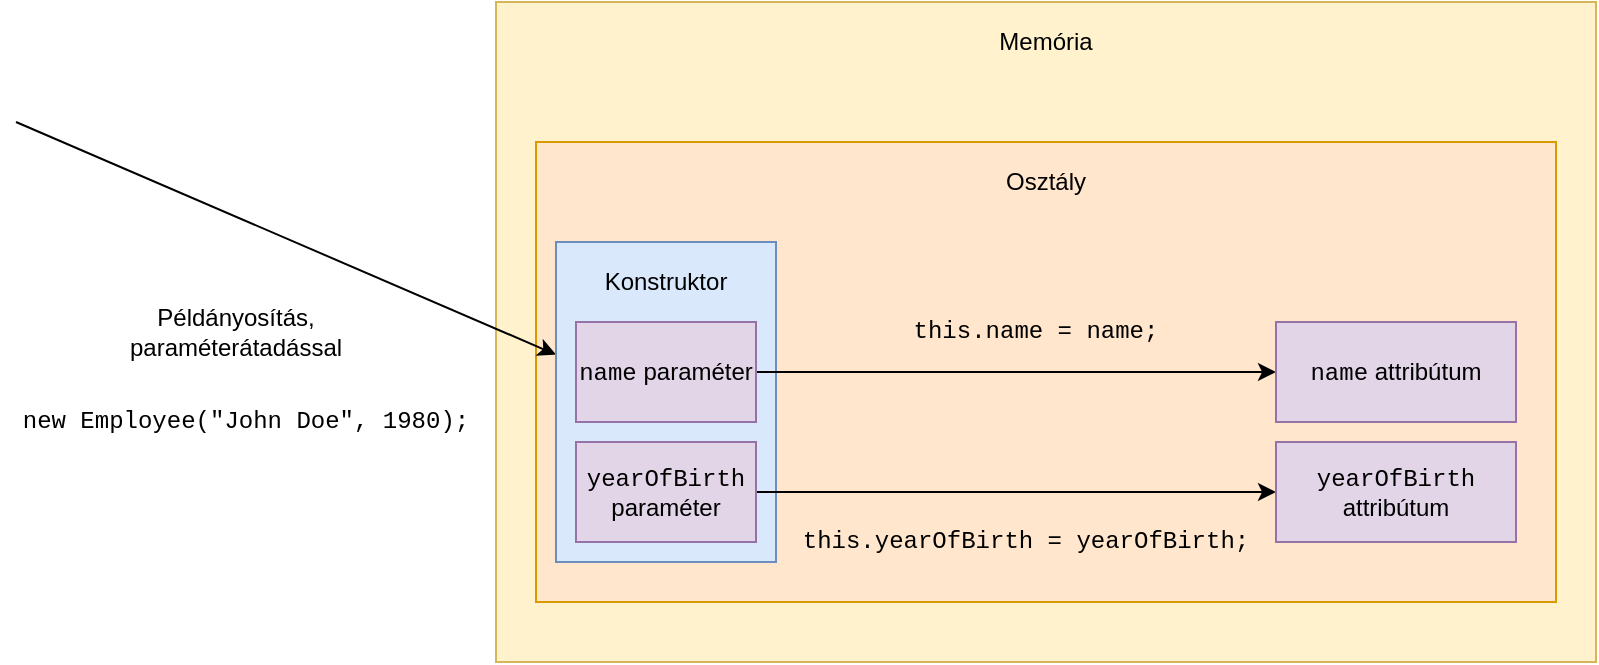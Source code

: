 <mxfile version="13.7.7" type="device"><diagram id="4S4_KEjgCw5SGXqeDtyQ" name="Page-1"><mxGraphModel dx="1995" dy="1136" grid="1" gridSize="10" guides="1" tooltips="1" connect="1" arrows="1" fold="1" page="1" pageScale="1" pageWidth="850" pageHeight="1100" math="0" shadow="0"><root><mxCell id="0"/><mxCell id="1" parent="0"/><mxCell id="xVbiBir10RYC7k_NEnaW-2" value="" style="rounded=0;whiteSpace=wrap;html=1;fillColor=#fff2cc;strokeColor=#d6b656;" vertex="1" parent="1"><mxGeometry x="280" y="80" width="550" height="330" as="geometry"/></mxCell><mxCell id="xVbiBir10RYC7k_NEnaW-1" value="" style="rounded=0;whiteSpace=wrap;html=1;fillColor=#ffe6cc;strokeColor=#d79b00;" vertex="1" parent="1"><mxGeometry x="300" y="150" width="510" height="230" as="geometry"/></mxCell><mxCell id="xVbiBir10RYC7k_NEnaW-3" value="" style="endArrow=classic;html=1;" edge="1" parent="1" target="xVbiBir10RYC7k_NEnaW-4"><mxGeometry width="50" height="50" relative="1" as="geometry"><mxPoint x="40" y="140" as="sourcePoint"/><mxPoint x="180" y="220" as="targetPoint"/></mxGeometry></mxCell><mxCell id="xVbiBir10RYC7k_NEnaW-4" value="" style="rounded=0;whiteSpace=wrap;html=1;fillColor=#dae8fc;strokeColor=#6c8ebf;" vertex="1" parent="1"><mxGeometry x="310" y="200" width="110" height="160" as="geometry"/></mxCell><mxCell id="xVbiBir10RYC7k_NEnaW-6" value="Konstruktor" style="text;html=1;strokeColor=none;fillColor=none;align=center;verticalAlign=middle;whiteSpace=wrap;rounded=0;" vertex="1" parent="1"><mxGeometry x="345" y="210" width="40" height="20" as="geometry"/></mxCell><mxCell id="xVbiBir10RYC7k_NEnaW-7" value="Osztály" style="text;html=1;strokeColor=none;fillColor=none;align=center;verticalAlign=middle;whiteSpace=wrap;rounded=0;" vertex="1" parent="1"><mxGeometry x="535" y="160" width="40" height="20" as="geometry"/></mxCell><mxCell id="xVbiBir10RYC7k_NEnaW-15" style="edgeStyle=orthogonalEdgeStyle;rounded=0;orthogonalLoop=1;jettySize=auto;html=1;exitX=1;exitY=0.5;exitDx=0;exitDy=0;" edge="1" parent="1" source="xVbiBir10RYC7k_NEnaW-9" target="xVbiBir10RYC7k_NEnaW-10"><mxGeometry relative="1" as="geometry"/></mxCell><mxCell id="xVbiBir10RYC7k_NEnaW-9" value="&lt;font face=&quot;Courier New&quot;&gt;name&lt;/font&gt; paraméter" style="rounded=0;whiteSpace=wrap;html=1;fillColor=#e1d5e7;strokeColor=#9673a6;" vertex="1" parent="1"><mxGeometry x="320" y="240" width="90" height="50" as="geometry"/></mxCell><mxCell id="xVbiBir10RYC7k_NEnaW-10" value="&lt;font face=&quot;Courier New&quot;&gt;name&lt;/font&gt; attribútum" style="rounded=0;whiteSpace=wrap;html=1;fillColor=#e1d5e7;strokeColor=#9673a6;" vertex="1" parent="1"><mxGeometry x="670" y="240" width="120" height="50" as="geometry"/></mxCell><mxCell id="xVbiBir10RYC7k_NEnaW-16" style="edgeStyle=orthogonalEdgeStyle;rounded=0;orthogonalLoop=1;jettySize=auto;html=1;exitX=1;exitY=0.5;exitDx=0;exitDy=0;entryX=0;entryY=0.5;entryDx=0;entryDy=0;" edge="1" parent="1" source="xVbiBir10RYC7k_NEnaW-11" target="xVbiBir10RYC7k_NEnaW-12"><mxGeometry relative="1" as="geometry"/></mxCell><mxCell id="xVbiBir10RYC7k_NEnaW-11" value="&lt;div&gt;&lt;font face=&quot;Courier New&quot;&gt;yearOfBirth&lt;/font&gt;&lt;/div&gt;&lt;div&gt;paraméter&lt;br&gt;&lt;/div&gt;" style="rounded=0;whiteSpace=wrap;html=1;fillColor=#e1d5e7;strokeColor=#9673a6;" vertex="1" parent="1"><mxGeometry x="320" y="300" width="90" height="50" as="geometry"/></mxCell><mxCell id="xVbiBir10RYC7k_NEnaW-12" value="&lt;font face=&quot;Courier New&quot;&gt;yearOfBirth&lt;/font&gt; attribútum" style="rounded=0;whiteSpace=wrap;html=1;fillColor=#e1d5e7;strokeColor=#9673a6;" vertex="1" parent="1"><mxGeometry x="670" y="300" width="120" height="50" as="geometry"/></mxCell><mxCell id="xVbiBir10RYC7k_NEnaW-13" value="Memória" style="text;html=1;strokeColor=none;fillColor=none;align=center;verticalAlign=middle;whiteSpace=wrap;rounded=0;" vertex="1" parent="1"><mxGeometry x="535" y="90" width="40" height="20" as="geometry"/></mxCell><mxCell id="xVbiBir10RYC7k_NEnaW-17" value="Példányosítás, paraméterátadással" style="text;html=1;strokeColor=none;fillColor=none;align=center;verticalAlign=middle;whiteSpace=wrap;rounded=0;" vertex="1" parent="1"><mxGeometry x="130" y="235" width="40" height="20" as="geometry"/></mxCell><mxCell id="xVbiBir10RYC7k_NEnaW-18" value="new Employee(&quot;John Doe&quot;, 1980);" style="text;html=1;strokeColor=none;fillColor=none;align=center;verticalAlign=middle;whiteSpace=wrap;rounded=0;fontFamily=Courier New;" vertex="1" parent="1"><mxGeometry x="40" y="280" width="230" height="20" as="geometry"/></mxCell><mxCell id="xVbiBir10RYC7k_NEnaW-20" value="this.yearOfBirth = yearOfBirth;" style="text;html=1;strokeColor=none;fillColor=none;align=center;verticalAlign=middle;whiteSpace=wrap;rounded=0;fontFamily=Courier New;" vertex="1" parent="1"><mxGeometry x="420" y="340" width="250" height="20" as="geometry"/></mxCell><mxCell id="xVbiBir10RYC7k_NEnaW-22" value="this.name = name;" style="text;html=1;strokeColor=none;fillColor=none;align=center;verticalAlign=middle;whiteSpace=wrap;rounded=0;fontFamily=Courier New;" vertex="1" parent="1"><mxGeometry x="425" y="235" width="250" height="20" as="geometry"/></mxCell></root></mxGraphModel></diagram></mxfile>